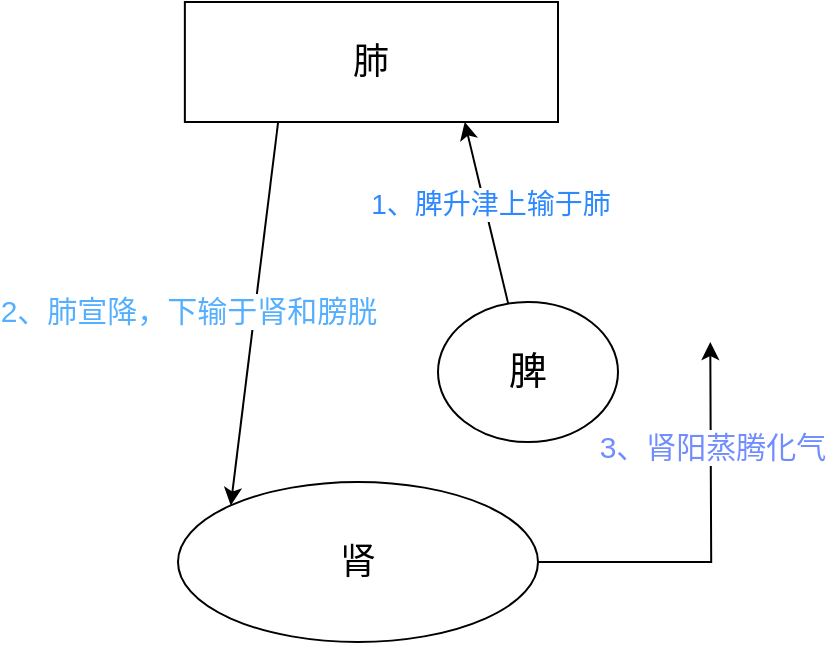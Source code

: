 <mxfile version="22.1.12" type="github">
  <diagram name="第 1 页" id="C6FDBwsaqbc1yJ5aqpkr">
    <mxGraphModel dx="1050" dy="557" grid="1" gridSize="10" guides="1" tooltips="1" connect="1" arrows="1" fold="1" page="1" pageScale="1" pageWidth="827" pageHeight="1169" math="0" shadow="0">
      <root>
        <mxCell id="0" />
        <mxCell id="1" parent="0" />
        <mxCell id="BYbhVeizRni8V0UwQ8j1-4" value="" style="endArrow=classic;html=1;rounded=0;exitX=0.391;exitY=0.017;exitDx=0;exitDy=0;exitPerimeter=0;entryX=0.75;entryY=1;entryDx=0;entryDy=0;" edge="1" parent="1" source="BYbhVeizRni8V0UwQ8j1-17" target="BYbhVeizRni8V0UwQ8j1-16">
          <mxGeometry width="50" height="50" relative="1" as="geometry">
            <mxPoint x="468.041" y="281" as="sourcePoint" />
            <mxPoint x="460" y="190" as="targetPoint" />
          </mxGeometry>
        </mxCell>
        <mxCell id="BYbhVeizRni8V0UwQ8j1-7" value="&lt;font style=&quot;font-size: 14px;&quot;&gt;1、脾升津上输于肺&lt;/font&gt;" style="edgeLabel;html=1;align=center;verticalAlign=middle;resizable=0;points=[];fontColor=#2E89FF;" vertex="1" connectable="0" parent="BYbhVeizRni8V0UwQ8j1-4">
          <mxGeometry x="0.102" y="-3" relative="1" as="geometry">
            <mxPoint as="offset" />
          </mxGeometry>
        </mxCell>
        <mxCell id="BYbhVeizRni8V0UwQ8j1-14" style="edgeStyle=orthogonalEdgeStyle;rounded=0;orthogonalLoop=1;jettySize=auto;html=1;exitX=1;exitY=0.5;exitDx=0;exitDy=0;" edge="1" parent="1" source="BYbhVeizRni8V0UwQ8j1-18">
          <mxGeometry relative="1" as="geometry">
            <mxPoint x="596.14" y="280" as="targetPoint" />
            <mxPoint x="510.0" y="389.21" as="sourcePoint" />
          </mxGeometry>
        </mxCell>
        <mxCell id="BYbhVeizRni8V0UwQ8j1-15" value="&lt;font color=&quot;#708dff&quot; style=&quot;font-size: 15px;&quot;&gt;3、肾阳蒸腾化气&lt;/font&gt;" style="edgeLabel;html=1;align=center;verticalAlign=middle;resizable=0;points=[];fontSize=15;" vertex="1" connectable="0" parent="BYbhVeizRni8V0UwQ8j1-14">
          <mxGeometry x="0.469" relative="1" as="geometry">
            <mxPoint as="offset" />
          </mxGeometry>
        </mxCell>
        <mxCell id="BYbhVeizRni8V0UwQ8j1-11" value="" style="endArrow=classic;html=1;rounded=0;entryX=0;entryY=0;entryDx=0;entryDy=0;exitX=0.25;exitY=1;exitDx=0;exitDy=0;" edge="1" parent="1" source="BYbhVeizRni8V0UwQ8j1-16" target="BYbhVeizRni8V0UwQ8j1-18">
          <mxGeometry width="50" height="50" relative="1" as="geometry">
            <mxPoint x="344.072" y="200" as="sourcePoint" />
            <mxPoint x="337" y="384.21" as="targetPoint" />
          </mxGeometry>
        </mxCell>
        <mxCell id="BYbhVeizRni8V0UwQ8j1-12" value="&lt;font style=&quot;font-size: 15px;&quot;&gt;2、肺宣降，下输于肾和膀胱&lt;/font&gt;" style="edgeLabel;html=1;align=center;verticalAlign=middle;resizable=0;points=[];fontColor=#54AFFF;" vertex="1" connectable="0" parent="BYbhVeizRni8V0UwQ8j1-11">
          <mxGeometry x="-0.08" y="-3" relative="1" as="geometry">
            <mxPoint x="-31" y="6" as="offset" />
          </mxGeometry>
        </mxCell>
        <mxCell id="BYbhVeizRni8V0UwQ8j1-16" value="肺" style="rounded=0;whiteSpace=wrap;html=1;fontSize=18;" vertex="1" parent="1">
          <mxGeometry x="333.43" y="110" width="186.57" height="60" as="geometry" />
        </mxCell>
        <mxCell id="BYbhVeizRni8V0UwQ8j1-17" value="脾" style="ellipse;whiteSpace=wrap;html=1;fontSize=19;" vertex="1" parent="1">
          <mxGeometry x="460" y="260" width="90" height="70" as="geometry" />
        </mxCell>
        <mxCell id="BYbhVeizRni8V0UwQ8j1-18" value="肾" style="ellipse;whiteSpace=wrap;html=1;fontSize=18;" vertex="1" parent="1">
          <mxGeometry x="330" y="350" width="180" height="80" as="geometry" />
        </mxCell>
      </root>
    </mxGraphModel>
  </diagram>
</mxfile>
